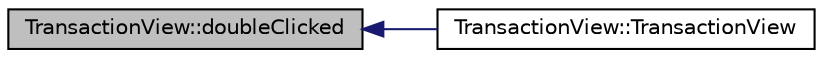 digraph "TransactionView::doubleClicked"
{
  edge [fontname="Helvetica",fontsize="10",labelfontname="Helvetica",labelfontsize="10"];
  node [fontname="Helvetica",fontsize="10",shape=record];
  rankdir="LR";
  Node198 [label="TransactionView::doubleClicked",height=0.2,width=0.4,color="black", fillcolor="grey75", style="filled", fontcolor="black"];
  Node198 -> Node199 [dir="back",color="midnightblue",fontsize="10",style="solid",fontname="Helvetica"];
  Node199 [label="TransactionView::TransactionView",height=0.2,width=0.4,color="black", fillcolor="white", style="filled",URL="$class_transaction_view.html#a0c5e8b90206b4e8b8bf68dd7e319798f"];
}
